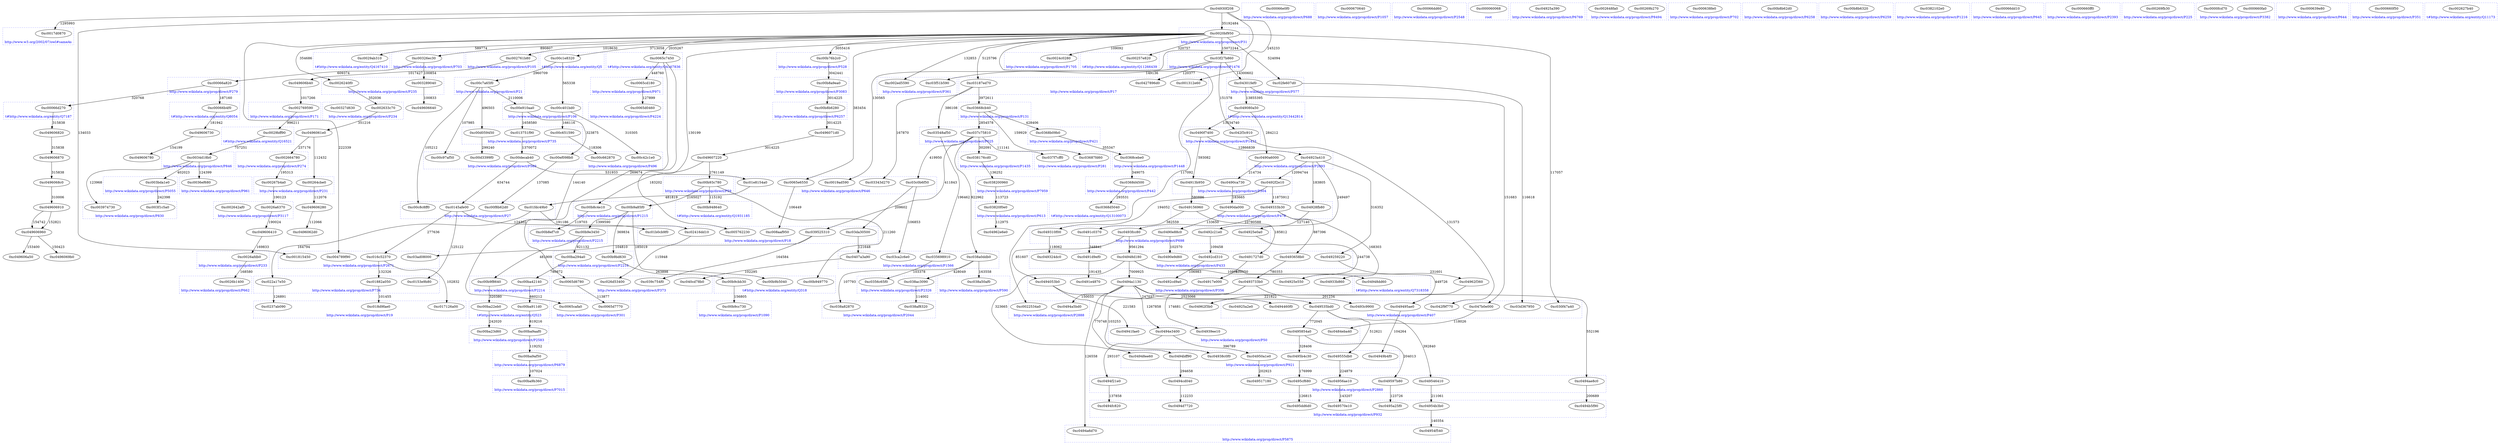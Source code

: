 digraph schematree { newrank=true; labelloc=b; color=blue; fontcolor=blue; style=dotted;
"0xc04930f208" -> "0xc0017d0870" [label=1295993;weight=1295993];
"0xc04930f208" -> "0xc001815450" [label=134033;weight=1540310];
"0xc04930f208" -> "0xc0019ad590" [label=130565;weight=2138389];
"0xc04930f208" -> "0xc001312e60" [label=245233;weight=5591818];
"0xc04930f208" -> "0xc0020bf950" [label=35192484;weight=35192484];
"0xc0020bf950" -> "0xc0024c0280" [label=109092;weight=247755];
"0xc0020bf950" -> "0xc00257e820" [label=320757;weight=331242];
"0xc0020bf950" -> "0xc0026240f0" [label=354686;weight=471181];
"0xc0026240f0" -> "0xc002633c70" [label=352036;weight=468399];
"0xc002633c70" -> "0xc0496061e0" [label=351216;weight=447765];
"0xc0496061e0" -> "0xc00264cbe0" [label=112432;weight=351435];
"0xc00264cbe0" -> "0xc049606280" [label=112076;weight=320540];
"0xc049606280" -> "0xc0496062d0" [label=112066;weight=319765];
"0xc0496061e0" -> "0xc002664780" [label=237176;weight=380333];
"0xc002664780" -> "0xc00267b4a0" [label=195313;weight=351435];
"0xc00267b4a0" -> "0xc0026a6370" [label=190123;weight=320540];
"0xc0026a6370" -> "0xc049606410" [label=190024;weight=319765];
"0xc049606410" -> "0xc0026afdb0" [label=169833;weight=317302];
"0xc0026afdb0" -> "0xc0026b1400" [label=168580;weight=258205];
"0xc0020bf950" -> "0xc0029ab310" [label=589774;weight=593155];
"0xc0020bf950" -> "0xc002ed5590" [label=132853;weight=977045];
"0xc0020bf950" -> "0xc00326ec30" [label=890807;weight=1014714];
"0xc00326ec30" -> "0xc003289040" [label=100854;weight=471181];
"0xc003289040" -> "0xc049606640" [label=100833;weight=468399];
"0xc00326ec30" -> "0xc00066a820" [label=609374;weight=980576];
"0xc00066a820" -> "0xc00066b4f0" [label=187160;weight=368937];
"0xc00066b4f0" -> "0xc049606730" [label=181942;weight=361855];
"0xc049606730" -> "0xc049606780" [label=154199;weight=330965];
"0xc00066a820" -> "0xc00066d270" [label=320768;weight=459552];
"0xc00066d270" -> "0xc049606820" [label=315838;weight=382738];
"0xc049606820" -> "0xc049606870" [label=315838;weight=382738];
"0xc049606870" -> "0xc0496068c0" [label=315838;weight=382422];
"0xc0496068c0" -> "0xc049606910" [label=310006;weight=364157];
"0xc049606910" -> "0xc049606960" [label=152821;weight=299044];
"0xc049606960" -> "0xc0496069b0" [label=150423;weight=191445];
"0xc049606910" -> "0xc049606960" [label=154742;weight=330965];
"0xc049606960" -> "0xc049606a50" [label=153400;weight=226934];
"0xc0020bf950" -> "0xc0022534a0" [label=117092;weight=1238158];
"0xc0020bf950" -> "0xc002761b80" [label=1018630;weight=1331491];
"0xc002761b80" -> "0xc049606b40" [label=1017427;weight=1331037];
"0xc049606b40" -> "0xc002769590" [label=1017266;weight=1330832];
"0xc002769590" -> "0xc0029bff90" [label=996211;weight=1297391];
"0xc0029bff90" -> "0xc0034d18b0" [label=757251;weight=1028128];
"0xc0034d18b0" -> "0xc0036ef680" [label=124399;weight=302791];
"0xc0034d18b0" -> "0xc003974730" [label=123968;weight=543888];
"0xc0034d18b0" -> "0xc003bda1e0" [label=402023;weight=631457];
"0xc003bda1e0" -> "0xc003f1c5a0" [label=242398;weight=543888];
"0xc0020bf950" -> "0xc004789f90" [label=222339;weight=1540310];
"0xc0020bf950" -> "0xc005762230" [label=130199;weight=1617907];
"0xc0020bf950" -> "0xc0065c7450" [label=2035267;weight=2036167];
"0xc0065c7450" -> "0xc0065cafa0" [label=144140;weight=297593];
"0xc0065c7450" -> "0xc0065cd180" [label=448760;weight=587256];
"0xc0065cd180" -> "0xc0065d0460" [label=127899;weight=320012];
"0xc0065c7450" -> "0xc0065d6780" [label=269674;weight=1441889];
"0xc0065d6780" -> "0xc0065d7770" [label=113877;weight=297593];
"0xc0020bf950" -> "0xc0065e6550" [label=383454;weight=2138389];
"0xc0065e6550" -> "0xc008aaf950" [label=106449;weight=1617907];
"0xc0020bf950" -> "0xc00b76b2c0" [label=3055416;weight=3089898];
"0xc00b76b2c0" -> "0xc00b8a9ea0" [label=3042441;weight=3062869];
"0xc00b8a9ea0" -> "0xc00b8b6280" [label=3014225;weight=3034877];
"0xc00b8b6280" -> "0xc0496071d0" [label=3014225;weight=3034877];
"0xc0496071d0" -> "0xc049607220" [label=3014225;weight=3034859];
"0xc049607220" -> "0xc00b8c4e10" [label=183202;weight=2367993];
"0xc00b8c4e10" -> "0xc00b8ef7c0" [label=119703;weight=1528277];
"0xc049607220" -> "0xc00b93c780" [label=2761149;weight=2770443];
"0xc00b93c780" -> "0xc00b948640" [label=115192;weight=132577];
"0xc00b93c780" -> "0xc00b949770" [label=211260;weight=787486];
"0xc00b93c780" -> "0xc00b9a85f0" [label=2165027;weight=2367993];
"0xc00b9a85f0" -> "0xc00b9b5040" [label=185019;weight=787486];
"0xc00b9a85f0" -> "0xc00b9bd630" [label=369834;weight=1397602];
"0xc00b9bd630" -> "0xc00b9cbb30" [label=263898;weight=787486];
"0xc00b9cbb30" -> "0xc00b9cc730" [label=156805;weight=337996];
"0xc00b9a85f0" -> "0xc00b9e3450" [label=1399590;weight=1528277];
"0xc00b9e3450" -> "0xc00b9f8640" [label=481909;weight=1374201];
"0xc00b9f8640" -> "0xc00ba22eb0" [label=320380;weight=1238688];
"0xc00ba22eb0" -> "0xc00ba23d60" [label=242020;weight=1132871];
"0xc00b9e3450" -> "0xc00ba294a0" [label=821132;weight=1397602];
"0xc00ba294a0" -> "0xc00ba42140" [label=780872;weight=1374201];
"0xc00ba42140" -> "0xc00ba911d0" [label=660212;weight=1238688];
"0xc00ba911d0" -> "0xc00ba9aaf0" [label=619216;weight=1132871];
"0xc00ba9aaf0" -> "0xc00ba9af50" [label=119252;weight=231026];
"0xc00ba9af50" -> "0xc00ba9b360" [label=107024;weight=202554];
"0xc0020bf950" -> "0xc00c1e8320" [label=3713058;weight=3713845];
"0xc00c1e8320" -> "0xc00c401bd0" [label=565338;weight=2687904];
"0xc00c401bd0" -> "0xc00c42c1e0" [label=310305;weight=651376];
"0xc00c401bd0" -> "0xc00c651590" [label=166116;weight=2381140];
"0xc00c651590" -> "0xc00c662870" [label=118306;weight=651376];
"0xc00c1e8320" -> "0xc00c7a65f0" [label=2960709;weight=2998520];
"0xc00c7a65f0" -> "0xc00c8c8ff0" [label=105212;weight=1661596];
"0xc00c7a65f0" -> "0xc00c97af50" [label=107985;weight=2186877];
"0xc00c7a65f0" -> "0xc00d059450" [label=496503;weight=2381140];
"0xc00d059450" -> "0xc00d3399f0" [label=299240;weight=2186877];
"0xc00c7a65f0" -> "0xc00e910aa0" [label=2110006;weight=2687904];
"0xc00e910aa0" -> "0xc00ef098b0" [label=323875;weight=2186877];
"0xc00ef098b0" -> "0xc00f8b62d0" [label=137085;weight=1661596];
"0xc00e910aa0" -> "0xc013751f90" [label=1658580;weight=2381140];
"0xc013751f90" -> "0xc00decab40" [label=1370072;weight=2186877];
"0xc00decab40" -> "0xc0145afe00" [label=634744;weight=1661596];
"0xc0145afe00" -> "0xc0153e9b80" [label=125122;weight=1268838];
"0xc0145afe00" -> "0xc016c52370" [label=277636;weight=1540310];
"0xc016c52370" -> "0xc017126a00" [label=102832;weight=1237772];
"0xc016c52370" -> "0xc01882a050" [label=132326;weight=1268838];
"0xc01882a050" -> "0xc018d9fae0" [label=101455;weight=1237772];
"0xc0145afe00" -> "0xc01b0cb9f0" [label=124302;weight=1617907];
"0xc00decab40" -> "0xc01e8154a0" [label=531933;weight=2138389];
"0xc01e8154a0" -> "0xc01fdc49b0" [label=481819;weight=1661596];
"0xc01fdc49b0" -> "0xc022a17e50" [label=164794;weight=1268838];
"0xc022a17e50" -> "0xc0237ab090" [label=126891;weight=1237772];
"0xc01fdc49b0" -> "0xc02416dd10" [label=191186;weight=1617907];
"0xc02416dd10" -> "0xc026d53400" [label=115948;weight=1441889];
"0xc0020bf950" -> "0xc030f47a40" [label=117057;weight=5160526];
"0xc0020bf950" -> "0xc03187ed70" [label=5125796;weight=5591818];
"0xc03187ed70" -> "0xc03343d270" [label=167870;weight=2138389];
"0xc03187ed70" -> "0xc03548af50" [label=386108;weight=3393349];
"0xc03548af50" -> "0xc035698910" [label=196462;weight=1457914];
"0xc035698910" -> "0xc0356c65f0" [label=103378;weight=556704];
"0xc03187ed70" -> "0xc03668cb40" [label=3972611;weight=4058435];
"0xc03668cb40" -> "0xc03687fd60" [label=159929;weight=650128];
"0xc03668cb40" -> "0xc0368b09b0" [label=428406;weight=746518];
"0xc0368b09b0" -> "0xc0368cebe0" [label=355347;weight=604753];
"0xc0368cebe0" -> "0xc0368d4500" [label=349075;weight=370970];
"0xc0368d4500" -> "0xc0368d5040" [label=293531;weight=293740];
"0xc03668cb40" -> "0xc037c75810" [label=2854578;weight=3393349];
"0xc037c75810" -> "0xc037f7cff0" [label=111141;weight=650128];
"0xc037c75810" -> "0xc038176cd0" [label=302091;weight=772254];
"0xc038176cd0" -> "0xc038200960" [label=136252;weight=297393];
"0xc038200960" -> "0xc03820f0e0" [label=113723;weight=159271];
"0xc03820f0e0" -> "0xc04962e6e0" [label=112975;weight=156080];
"0xc037c75810" -> "0xc038a0ddb0" [label=922962;weight=1457914];
"0xc038a0ddb0" -> "0xc038a50af0" [label=163558;weight=250834];
"0xc038a0ddb0" -> "0xc038a82870" [label=107793;weight=519931];
"0xc038a0ddb0" -> "0xc038ac3090" [label=428049;weight=556704];
"0xc038ac3090" -> "0xc038af8320" [label=114002;weight=519931];
"0xc037c75810" -> "0xc039525310" [label=411843;weight=1617907];
"0xc039525310" -> "0xc039c754f0" [label=164584;weight=1441889];
"0xc039525310" -> "0xc03ad08000" [label=104810;weight=1540310];
"0xc037c75810" -> "0xc03c0b6f50" [label=419950;weight=2138389];
"0xc03c0b6f50" -> "0xc03ca2c6e0" [label=106853;weight=1457914];
"0xc03c0b6f50" -> "0xc03da30500" [label=209602;weight=1617907];
"0xc03da30500" -> "0xc0407a3a90" [label=121648;weight=1457914];
"0xc0407a3a90" -> "0xc040cd78b0" [label=102295;weight=1441889];
"0xc0020bf950" -> "0xc02fe607d0" [label=524094;weight=14832093];
"0xc02fe607d0" -> "0xc03d367950" [label=116618;weight=5160526];
"0xc0020bf950" -> "0xc03f27b860" [label=15072244;weight=15073929];
"0xc03f27b860" -> "0xc03f51b590" [label=149136;weight=977045];
"0xc03f27b860" -> "0xc0427896d0" [label=120377;weight=5591818];
"0xc03f27b860" -> "0xc042f3c910" [label=151578;weight=13896220];
"0xc042f3c910" -> "0xc042f9f770" [label=131573;weight=5160526];
"0xc03f27b860" -> "0xc04301fef0" [label=14300602;weight=14832093];
"0xc04301fef0" -> "0xc047b0e000" [label=151683;weight=5160526];
"0xc047b0e000" -> "0xc0484eba40" [label=118026;weight=3668151];
"0xc04301fef0" -> "0xc049080a50" [label=13855395;weight=13934202];
"0xc049080a50" -> "0xc0490a6000" [label=284212;weight=13313117];
"0xc0490a6000" -> "0xc0490ca730" [label=214734;weight=13045962];
"0xc0490ca730" -> "0xc0490da000" [label=183665;weight=12966202];
"0xc0490da000" -> "0xc0490e88c0" [label=133650;weight=11987423];
"0xc0490e88c0" -> "0xc0490e9d60" [label=102570;weight=11875331];
"0xc049080a50" -> "0xc0490f7400" [label=13534740;weight=13896220];
"0xc0490f7400" -> "0xc04913b950" [label=593082;weight=13045962];
"0xc04913b950" -> "0xc049156960" [label=580886;weight=12966202];
"0xc049156960" -> "0xc0491727d0" [label=185812;weight=11875331];
"0xc0491727d0" -> "0xc04917e000" [label=118050;weight=10103669];
"0xc049156960" -> "0xc0491c0370" [label=382559;weight=11987423];
"0xc0491c0370" -> "0xc0491d9ef0" [label=348841;weight=11875331];
"0xc0491d9ef0" -> "0xc0491e4870" [label=191435;weight=10103669];
"0xc0490f7400" -> "0xc04923a410" [label=12866839;weight=13313117];
"0xc04923a410" -> "0xc049259220" [label=316352;weight=11875331];
"0xc049259220" -> "0xc04962f360" [label=231601;weight=5160526];
"0xc04962f360" -> "0xc04962f3b0" [label=221822;weight=354321];
"0xc04923a410" -> "0xc04925e0a0" [label=249497;weight=11987423];
"0xc04925e0a0" -> "0xc04925e550" [label=244738;weight=10103669];
"0xc04923a410" -> "0xc04928fb80" [label=183805;weight=12966202];
"0xc04928fb80" -> "0xc0492c21e0" [label=127140;weight=11987423];
"0xc0492c21e0" -> "0xc0492cd310" [label=109458;weight=11875331];
"0xc0492cd310" -> "0xc0492cd9a0" [label=106983;weight=10103669];
"0xc04923a410" -> "0xc0492f2e10" [label=12094744;weight=13045962];
"0xc0492f2e10" -> "0xc049310f00" [label=194052;weight=11987423];
"0xc049310f00" -> "0xc049324dc0" [label=118062;weight=11875331];
"0xc0492f2e10" -> "0xc049333b30" [label=11875912;weight=12966202];
"0xc049333b30" -> "0xc04933b860" [label=168303;weight=10103669];
"0xc049333b30" -> "0xc0493658b0" [label=887396;weight=11875331];
"0xc0493658b0" -> "0xc0493733b0" [label=780353;weight=10103669];
"0xc0493733b0" -> "0xc04938c0f0" [label=103253;weight=3537536];
"0xc0493733b0" -> "0xc04939ee10" [label=174681;weight=3668151];
"0xc0493733b0" -> "0xc0493c9900" [label=201234;weight=5160526];
"0xc049333b30" -> "0xc0493fcc80" [label=10780588;weight=11987423];
"0xc0493fcc80" -> "0xc0494053b0" [label=851607;weight=10103669];
"0xc0494053b0" -> "0xc04941fae0" [label=221583;weight=3668151];
"0xc0494053b0" -> "0xc0494460f0" [label=247037;weight=5160526];
"0xc0493fcc80" -> "0xc04948d180" [label=9561294;weight=11875331];
"0xc04948d180" -> "0xc04948dd60" [label=108967;weight=781336];
"0xc04948d180" -> "0xc04948ee60" [label=323665;weight=3537536];
"0xc04948d180" -> "0xc049495ae0" [label=449726;weight=5160526];
"0xc049495ae0" -> "0xc04949b4f0" [label=104264;weight=3537536];
"0xc04948d180" -> "0xc0494a1130" [label=7009925;weight=10103669];
"0xc0494a1130" -> "0xc0494a5bd0" [label=150033;weight=1238158];
"0xc0494a1130" -> "0xc0494a6d70" [label=126558;weight=1758248];
"0xc0494a1130" -> "0xc0494ae8c0" [label=552196;weight=3154410];
"0xc0494ae8c0" -> "0xc0494b5f90" [label=200689;weight=2383861];
"0xc0494a1130" -> "0xc0494bff90" [label=770748;weight=3537536];
"0xc0494bff90" -> "0xc0494cd040" [label=294658;weight=3154410];
"0xc0494cd040" -> "0xc0494d7720" [label=112233;weight=2383861];
"0xc0494a1130" -> "0xc0494e3400" [label=1267858;weight=3668151];
"0xc0494e3400" -> "0xc0494f21e0" [label=293107;weight=3154410];
"0xc0494f21e0" -> "0xc0494fc820" [label=137858;weight=2383861];
"0xc0494e3400" -> "0xc04950a1e0" [label=396789;weight=3537536];
"0xc04950a1e0" -> "0xc049517180" [label=202923;weight=3154410];
"0xc0494a1130" -> "0xc049535bd0" [label=2523066;weight=5160526];
"0xc049535bd0" -> "0xc049546410" [label=392840;weight=3154410];
"0xc049546410" -> "0xc04954b3b0" [label=211061;weight=2383861];
"0xc04954b3b0" -> "0xc04954f540" [label=140354;weight=1758248];
"0xc049535bd0" -> "0xc049555db0" [label=512621;weight=3537536];
"0xc049555db0" -> "0xc04956ae10" [label=224879;weight=3154410];
"0xc04956ae10" -> "0xc049570e10" [label=143207;weight=2383861];
"0xc049535bd0" -> "0xc0495854a0" [label=772045;weight=3668151];
"0xc0495854a0" -> "0xc049597b80" [label=204013;weight=3154410];
"0xc049597b80" -> "0xc0495a25f0" [label=123726;weight=2383861];
"0xc0495854a0" -> "0xc0495b4c30" [label=328406;weight=3537536];
"0xc0495b4c30" -> "0xc0495cf680" [label=176999;weight=3154410];
"0xc0495cf680" -> "0xc0495dd6d0" [label=126815;weight=2383861];
subgraph "cluster_0xc00004c700" { rank=same; label="http://www.wikidata.org/prop/direct/P688"; "0xc00066e0f0"; }
subgraph "cluster_0xc00004c5b0" { rank=same; label="http://www.wikidata.org/prop/direct/P2044"; "0xc038af8320"; "0xc038a82870"; }
subgraph "cluster_0xc00004c240" { rank=same; label="http://www.wikidata.org/prop/direct/P59"; "0xc00b93c780"; }
subgraph "cluster_0xc00004c380" { rank=same; label="t#http://www.wikidata.org/entity/Q16521"; "0xc0029bff90"; }
subgraph "cluster_0xc00004ca60" { rank=same; label="http://www.wikidata.org/prop/direct/P1057"; "0xc000670640"; }
subgraph "cluster_0xc00004c1e0" { rank=same; label="http://www.wikidata.org/prop/direct/P528"; "0xc00b76b2c0"; }
subgraph "cluster_0xc00004c2c0" { rank=same; label="http://www.wikidata.org/prop/direct/P5875"; "0xc04954f540"; "0xc0494a6d70"; }
subgraph "cluster_0xc00004c7f0" { rank=same; label="http://www.wikidata.org/prop/direct/P233"; "0xc0026afdb0"; }
subgraph "cluster_0xc00004c150" { rank=same; label="http://www.wikidata.org/prop/direct/P356"; "0xc0494a1130"; "0xc0494053b0"; "0xc0493733b0"; "0xc04933b860"; "0xc0492cd9a0"; "0xc04925e550"; "0xc0491e4870"; "0xc04917e000"; }
subgraph "cluster_0xc00004c340" { rank=same; label="http://www.wikidata.org/prop/direct/P2214"; "0xc00ba42140"; "0xc00b9f8640"; }
subgraph "cluster_0xc00004c6c0" { rank=same; label="http://www.wikidata.org/prop/direct/P2548"; "0xc00066dd60"; }
subgraph "cluster_0xc00004c280" { rank=same; label="http://www.wikidata.org/prop/direct/P1215"; "0xc00b9a85f0"; "0xc00b8c4e10"; }
subgraph "cluster_0xc00004c7a0" { rank=same; label="t#http://www.wikidata.org/entity/Q11266439"; "0xc00257e820"; }
subgraph "cluster_0xc000f5c9c0" { rank=same; label="root"; "0xc000060068"; }
subgraph "cluster_0xc00004c3b0" { rank=same; label="t#http://www.wikidata.org/entity/Q523"; "0xc00ba911d0"; "0xc00ba22eb0"; }
subgraph "cluster_0xc00004cc90" { rank=same; label="http://www.wikidata.org/prop/direct/P613"; "0xc03820f0e0"; }
subgraph "cluster_0xc00004c2f0" { rank=same; label="http://www.wikidata.org/prop/direct/P2671"; "0xc03ad08000"; "0xc016c52370"; "0xc004789f90"; "0xc001815450"; }
subgraph "cluster_0xc00004c2b0" { rank=same; label="t#http://www.wikidata.org/entity/Q4167836"; "0xc0065c7450"; }
subgraph "cluster_0xc00004c250" { rank=same; label="http://www.wikidata.org/prop/direct/P106"; "0xc00e910aa0"; "0xc00c401bd0"; }
subgraph "cluster_0xc00004ca50" { rank=same; label="http://www.wikidata.org/prop/direct/P6879"; "0xc00ba9af50"; }
subgraph "cluster_0xc00004c190" { rank=same; label="t#http://www.wikidata.org/entity/Q5"; "0xc00c1e8320"; }
subgraph "cluster_0xc00004c730" { rank=same; label="http://www.wikidata.org/prop/direct/P6769"; "0xc04925a390"; }
subgraph "cluster_0xc00004c930" { rank=same; label="http://www.wikidata.org/prop/direct/P662"; "0xc0026b1400"; }
subgraph "cluster_0xc00004c840" { rank=same; label="http://www.wikidata.org/prop/direct/P301"; "0xc0065d7770"; "0xc0065cafa0"; }
subgraph "cluster_0xc00004c590" { rank=same; label="http://www.wikidata.org/prop/direct/P830"; "0xc003f1c5a0"; "0xc003974730"; }
subgraph "cluster_0xc00004c7e0" { rank=same; label="http://www.wikidata.org/prop/direct/P8494"; "0xc00269b270"; "0xc002648fa0"; }
subgraph "cluster_0xc00004c230" { rank=same; label="http://www.wikidata.org/prop/direct/P21"; "0xc00c7a65f0"; }
subgraph "cluster_0xc00004c470" { rank=same; label="t#http://www.wikidata.org/entity/Q318"; "0xc00b9cbb30"; "0xc00b9b5040"; "0xc00b949770"; }
subgraph "cluster_0xc00004c620" { rank=same; label="http://www.wikidata.org/prop/direct/P235"; "0xc003289040"; "0xc0026240f0"; }
subgraph "cluster_0xc00004c110" { rank=same; label="http://www.wikidata.org/prop/direct/P304"; "0xc0492f2e10"; "0xc04913b950"; "0xc0490ca730"; }
subgraph "cluster_0xc00004c0f0" { rank=same; label="http://www.wikidata.org/prop/direct/P1433"; "0xc0490f7400"; "0xc042f3c910"; }
subgraph "cluster_0xc00004c390" { rank=same; label="http://www.w3.org/2002/07/owl#sameAs"; "0xc0017d0870"; }
subgraph "cluster_0xc00004c3d0" { rank=same; label="http://www.wikidata.org/prop/direct/P19"; "0xc0237ab090"; "0xc018d9fae0"; "0xc017126a00"; }
subgraph "cluster_0xc00004c720" { rank=same; label="http://www.wikidata.org/prop/direct/P702"; "0xc000638fe0"; }
subgraph "cluster_0xc00004c210" { rank=same; label="http://www.wikidata.org/prop/direct/P6258"; "0xc00b8b62d0"; }
subgraph "cluster_0xc00004c1d0" { rank=same; label="http://www.wikidata.org/prop/direct/P2860"; "0xc0495cf680"; "0xc049597b80"; "0xc04956ae10"; "0xc049546410"; "0xc049517180"; "0xc0494f21e0"; "0xc0494cd040"; "0xc0494ae8c0"; }
subgraph "cluster_0xc00004c740" { rank=same; label="http://www.wikidata.org/prop/direct/P231"; "0xc00267b4a0"; "0xc00264cbe0"; }
subgraph "cluster_0xc00004c630" { rank=same; label="http://www.wikidata.org/prop/direct/P234"; "0xc00327d630"; "0xc002633c70"; }
subgraph "cluster_0xc00004c6f0" { rank=same; label="t#http://www.wikidata.org/entity/Q8054"; "0xc00066b4f0"; }
subgraph "cluster_0xc00004c170" { rank=same; label="http://www.wikidata.org/prop/direct/P407"; "0xc049535bd0"; "0xc049495ae0"; "0xc0494460f0"; "0xc0493c9900"; "0xc04925a2e0"; "0xc047b0e000"; "0xc042f9f770"; "0xc03d367950"; "0xc030f47a40"; }
subgraph "cluster_0xc00004c220" { rank=same; label="http://www.wikidata.org/prop/direct/P6259"; "0xc00b8b6320"; }
subgraph "cluster_0xc00004c6e0" { rank=same; label="http://www.wikidata.org/prop/direct/P442"; "0xc0368d4500"; }
subgraph "cluster_0xc00004c130" { rank=same; label="http://www.wikidata.org/prop/direct/P698"; "0xc0493fcc80"; "0xc049310f00"; "0xc0492c21e0"; "0xc04925e0a0"; "0xc0491c0370"; "0xc0490e88c0"; }
subgraph "cluster_0xc00004c3a0" { rank=same; label="http://www.wikidata.org/prop/direct/P734"; "0xc022a17e50"; "0xc01882a050"; "0xc0153e9b80"; }
subgraph "cluster_0xc00004c7d0" { rank=same; label="http://www.wikidata.org/prop/direct/P4224"; "0xc0065d0460"; }
subgraph "cluster_0xc00004c0c0" { rank=same; label="http://www.wikidata.org/prop/direct/P1476"; "0xc03f27b860"; }
subgraph "cluster_0xc00004c410" { rank=same; label="http://www.wikidata.org/prop/direct/P846"; "0xc0034d18b0"; }
subgraph "cluster_0xc00004c260" { rank=same; label="http://www.wikidata.org/prop/direct/P932"; "0xc0495dd6d0"; "0xc0495a25f0"; "0xc049570e10"; "0xc04954b3b0"; "0xc0494fc820"; "0xc0494d7720"; "0xc0494b5f90"; }
subgraph "cluster_0xc00004c4c0" { rank=same; label="http://www.wikidata.org/prop/direct/P421"; "0xc0368b09b0"; }
subgraph "cluster_0xc00004c4d0" { rank=same; label="http://www.wikidata.org/prop/direct/P496"; "0xc00c662870"; "0xc00c42c1e0"; }
subgraph "cluster_0xc00004ccd0" { rank=same; label="http://www.wikidata.org/prop/direct/P1216"; "0xc0382102e0"; }
subgraph "cluster_0xc00004c9c0" { rank=same; label="http://www.wikidata.org/prop/direct/P1705"; "0xc0024c0280"; }
subgraph "cluster_0xc00004c6b0" { rank=same; label="http://www.wikidata.org/prop/direct/P645"; "0xc00066dd10"; }
subgraph "cluster_0xc00004c320" { rank=same; label="http://www.wikidata.org/prop/direct/P373"; "0xc040cd78b0"; "0xc039c754f0"; "0xc026d53400"; "0xc0065d6780"; }
subgraph "cluster_0xc00004c1f0" { rank=same; label="http://www.wikidata.org/prop/direct/P3083"; "0xc00b8a9ea0"; }
subgraph "cluster_0xc00004c430" { rank=same; label="http://www.wikidata.org/prop/direct/P279"; "0xc00066a820"; }
subgraph "cluster_0xc00004c200" { rank=same; label="http://www.wikidata.org/prop/direct/P6257"; "0xc00b8b6280"; }
subgraph "cluster_0xc00004c160" { rank=same; label="http://www.wikidata.org/prop/direct/P17"; "0xc0427896d0"; "0xc03187ed70"; "0xc001312e60"; }
subgraph "cluster_0xc00004c7c0" { rank=same; label="http://www.wikidata.org/prop/direct/P3117"; "0xc0026a6370"; "0xc002642af0"; }
subgraph "cluster_0xc00004c370" { rank=same; label="http://www.wikidata.org/prop/direct/P171"; "0xc002769590"; }
subgraph "cluster_0xc00004c100" { rank=same; label="http://www.wikidata.org/prop/direct/P2093"; "0xc04923a410"; "0xc0490a6000"; }
subgraph "cluster_0xc00004cba0" { rank=same; label="http://www.wikidata.org/prop/direct/P2393"; "0xc000660ff0"; }
subgraph "cluster_0xc00004c850" { rank=same; label="http://www.wikidata.org/prop/direct/P7959"; "0xc038200960"; }
subgraph "cluster_0xc00004c360" { rank=same; label="http://www.wikidata.org/prop/direct/P225"; "0xc00269fb30"; }
subgraph "cluster_0xc00004c0e0" { rank=same; label="t#http://www.wikidata.org/entity/Q13442814"; "0xc049080a50"; }
subgraph "cluster_0xc00004c290" { rank=same; label="http://www.wikidata.org/prop/direct/P569"; "0xc00decab40"; "0xc00ef098b0"; "0xc00d3399f0"; "0xc00c97af50"; }
subgraph "cluster_0xc00004c520" { rank=same; label="http://www.wikidata.org/prop/direct/P1448"; "0xc0368cebe0"; }
subgraph "cluster_0xc00004c6d0" { rank=same; label="http://www.wikidata.org/prop/direct/P274"; "0xc002664780"; }
subgraph "cluster_0xc00004c440" { rank=same; label="http://www.wikidata.org/prop/direct/P361"; "0xc03f51b590"; "0xc002ed5590"; }
subgraph "cluster_0xc00004c550" { rank=same; label="http://www.wikidata.org/prop/direct/P971"; "0xc0065cd180"; }
subgraph "cluster_0xc00004c1b0" { rank=same; label="http://www.wikidata.org/prop/direct/P921"; "0xc0495b4c30"; "0xc049555db0"; "0xc04950a1e0"; "0xc0494bff90"; "0xc04949b4f0"; "0xc04948ee60"; "0xc04938c0f0"; }
subgraph "cluster_0xc00004c640" { rank=same; label="t#http://www.wikidata.org/entity/Q7187"; "0xc00066d270"; }
subgraph "cluster_0xc00004c180" { rank=same; label="http://www.wikidata.org/prop/direct/P131"; "0xc03668cb40"; }
subgraph "cluster_0xc00004c480" { rank=same; label="t#http://www.wikidata.org/entity/Q7318358"; "0xc04948dd60"; }
subgraph "cluster_0xc00004c0d0" { rank=same; label="http://www.wikidata.org/prop/direct/P577"; "0xc04301fef0"; "0xc02fe607d0"; }
subgraph "cluster_0xc00004c2a0" { rank=same; label="http://www.wikidata.org/prop/direct/P646"; "0xc03c0b6f50"; "0xc03343d270"; "0xc01e8154a0"; "0xc0065e6550"; "0xc0019ad590"; }
subgraph "cluster_0xc00004c4e0" { rank=same; label="http://www.wikidata.org/prop/direct/P281"; "0xc037f7cff0"; "0xc03687fd60"; }
subgraph "cluster_0xc00004c270" { rank=same; label="http://www.wikidata.org/prop/direct/P735"; "0xc013751f90"; "0xc00d059450"; "0xc00c651590"; }
subgraph "cluster_0xc00004cd90" { rank=same; label="t#http://www.wikidata.org/entity/Q1931185"; "0xc00b948640"; }
subgraph "cluster_0xc00004c580" { rank=same; label="http://www.wikidata.org/prop/direct/P2326"; "0xc038ac3090"; "0xc0356c65f0"; }
subgraph "cluster_0xc00004c7b0" { rank=same; label="http://www.wikidata.org/prop/direct/P3382"; "0xc000660fa0"; "0xc0000fcd70"; }
subgraph "cluster_0xc00004c490" { rank=same; label="http://www.wikidata.org/prop/direct/P1435"; "0xc038176cd0"; }
subgraph "cluster_0xc00004c350" { rank=same; label="http://www.wikidata.org/prop/direct/P105"; "0xc002761b80"; }
subgraph "cluster_0xc00004c540" { rank=same; label="t#http://www.wikidata.org/entity/Q4167410"; "0xc0029ab310"; }
subgraph "cluster_0xc00004c6a0" { rank=same; label="http://www.wikidata.org/prop/direct/P644"; "0xc000639e80"; }
subgraph "cluster_0xc00004c1c0" { rank=same; label="http://www.wikidata.org/prop/direct/P625"; "0xc037c75810"; "0xc03548af50"; }
subgraph "cluster_0xc00004c790" { rank=same; label="http://www.wikidata.org/prop/direct/P1090"; "0xc00b9cc730"; }
subgraph "cluster_0xc00004c3f0" { rank=same; label="http://www.wikidata.org/prop/direct/P2583"; "0xc00ba9aaf0"; "0xc00ba23d60"; }
subgraph "cluster_0xc00004c830" { rank=same; label="http://www.wikidata.org/prop/direct/P351"; "0xc000660f50"; }
subgraph "cluster_0xc00004c420" { rank=same; label="http://www.wikidata.org/prop/direct/P703"; "0xc00326ec30"; }
subgraph "cluster_0xc00004c2e0" { rank=same; label="http://www.wikidata.org/prop/direct/P18"; "0xc03da30500"; "0xc039525310"; "0xc02416dd10"; "0xc01b0cb9f0"; "0xc008aaf950"; "0xc005762230"; }
subgraph "cluster_0xc00004c820" { rank=same; label="http://www.wikidata.org/prop/direct/P961"; "0xc0036ef680"; }
subgraph "cluster_0xc00004c650" { rank=same; label="t#http://www.wikidata.org/entity/Q11173"; "0xc002627b40"; }
subgraph "cluster_0xc00004c4f0" { rank=same; label="http://www.wikidata.org/prop/direct/P5055"; "0xc003bda1e0"; }
subgraph "cluster_0xc00004c120" { rank=same; label="http://www.wikidata.org/prop/direct/P478"; "0xc049333b30"; "0xc04928fb80"; "0xc049156960"; "0xc0490da000"; }
subgraph "cluster_0xc00004c310" { rank=same; label="http://www.wikidata.org/prop/direct/P1566"; "0xc0407a3a90"; "0xc03ca2c6e0"; "0xc038a0ddb0"; "0xc035698910"; }
subgraph "cluster_0xc00004c300" { rank=same; label="http://www.wikidata.org/prop/direct/P2215"; "0xc00b9e3450"; "0xc00b8ef7c0"; }
subgraph "cluster_0xc00004c2d0" { rank=same; label="http://www.wikidata.org/prop/direct/P27"; "0xc01fdc49b0"; "0xc0145afe00"; "0xc00f8b62d0"; "0xc00c8c8ff0"; }
subgraph "cluster_0xc00004cb10" { rank=same; label="http://www.wikidata.org/prop/direct/P7015"; "0xc00ba9b360"; }
subgraph "cluster_0xc00004c3c0" { rank=same; label="http://www.wikidata.org/prop/direct/P2888"; "0xc0494a5bd0"; "0xc0022534a0"; }
subgraph "cluster_0xc00004c870" { rank=same; label="t#http://www.wikidata.org/entity/Q13100073"; "0xc0368d5040"; }
subgraph "cluster_0xc00004c140" { rank=same; label="http://www.wikidata.org/prop/direct/P433"; "0xc04948d180"; "0xc0493658b0"; "0xc049324dc0"; "0xc0492cd310"; "0xc049259220"; "0xc0491d9ef0"; "0xc0491727d0"; "0xc0490e9d60"; }
subgraph "cluster_0xc00004c0b0" { rank=same; label="http://www.wikidata.org/prop/direct/P31"; "0xc0020bf950"; }
subgraph "cluster_0xc00004c330" { rank=same; label="http://www.wikidata.org/prop/direct/P2216"; "0xc00ba294a0"; "0xc00b9bd630"; }
subgraph "cluster_0xc00004c1a0" { rank=same; label="http://www.wikidata.org/prop/direct/P50"; "0xc0495854a0"; "0xc0494e3400"; "0xc04941fae0"; "0xc04939ee10"; "0xc0484eba40"; }
subgraph "cluster_0xc00004c970" { rank=same; label="http://www.wikidata.org/prop/direct/P590"; "0xc038a50af0"; }

}